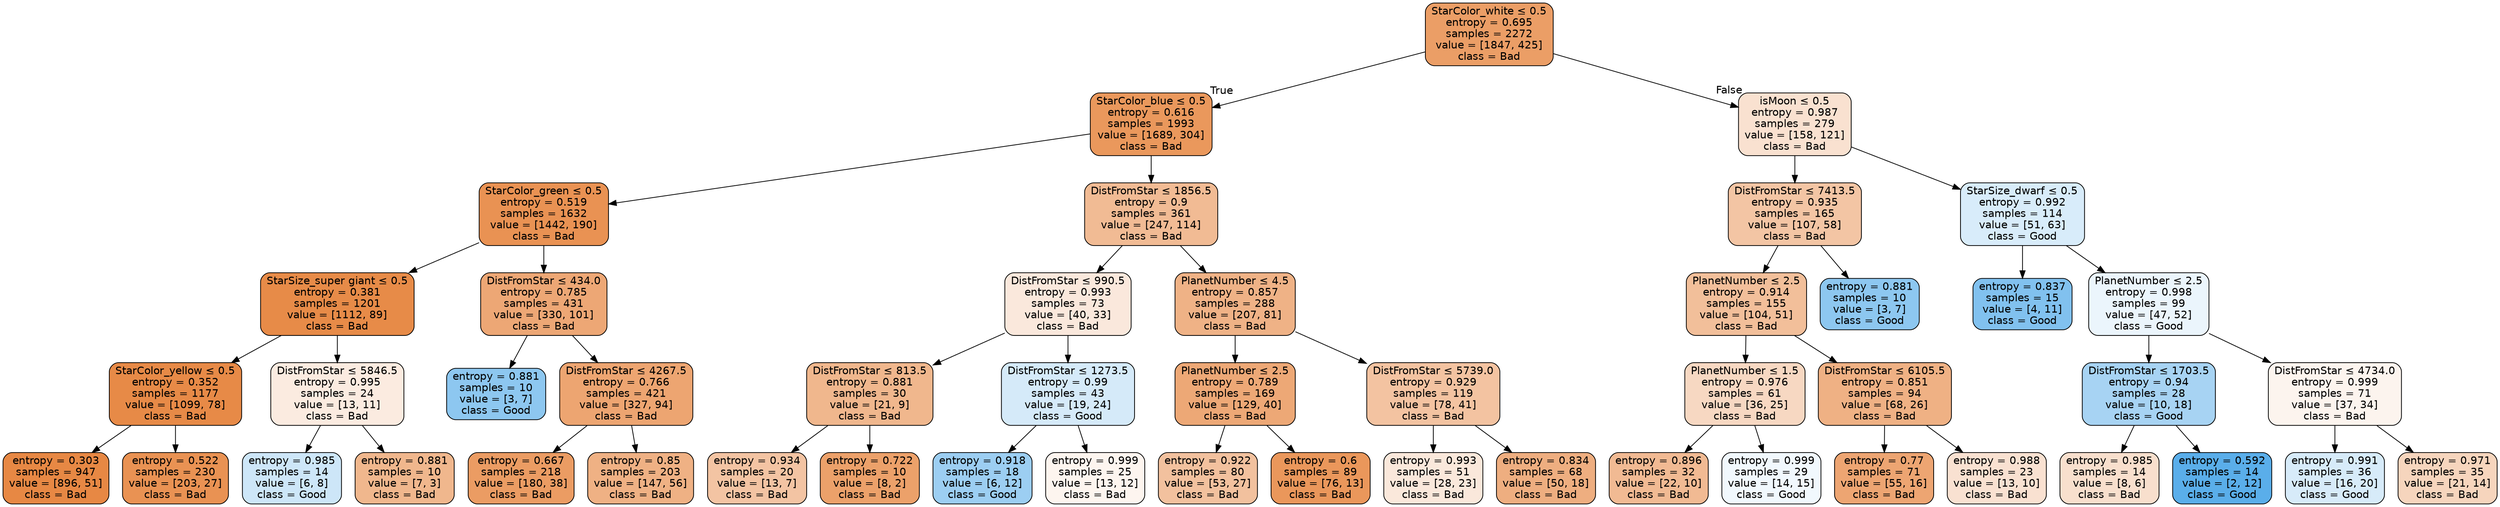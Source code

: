 digraph Tree {
node [shape=box, style="filled, rounded", color="black", fontname=helvetica] ;
edge [fontname=helvetica] ;
0 [label=<StarColor_white &le; 0.5<br/>entropy = 0.695<br/>samples = 2272<br/>value = [1847, 425]<br/>class = Bad>, fillcolor="#e58139c4"] ;
1 [label=<StarColor_blue &le; 0.5<br/>entropy = 0.616<br/>samples = 1993<br/>value = [1689, 304]<br/>class = Bad>, fillcolor="#e58139d1"] ;
0 -> 1 [labeldistance=2.5, labelangle=45, headlabel="True"] ;
2 [label=<StarColor_green &le; 0.5<br/>entropy = 0.519<br/>samples = 1632<br/>value = [1442, 190]<br/>class = Bad>, fillcolor="#e58139dd"] ;
1 -> 2 ;
3 [label=<StarSize_super giant &le; 0.5<br/>entropy = 0.381<br/>samples = 1201<br/>value = [1112, 89]<br/>class = Bad>, fillcolor="#e58139eb"] ;
2 -> 3 ;
4 [label=<StarColor_yellow &le; 0.5<br/>entropy = 0.352<br/>samples = 1177<br/>value = [1099, 78]<br/>class = Bad>, fillcolor="#e58139ed"] ;
3 -> 4 ;
5 [label=<entropy = 0.303<br/>samples = 947<br/>value = [896, 51]<br/>class = Bad>, fillcolor="#e58139f0"] ;
4 -> 5 ;
6 [label=<entropy = 0.522<br/>samples = 230<br/>value = [203, 27]<br/>class = Bad>, fillcolor="#e58139dd"] ;
4 -> 6 ;
7 [label=<DistFromStar &le; 5846.5<br/>entropy = 0.995<br/>samples = 24<br/>value = [13, 11]<br/>class = Bad>, fillcolor="#e5813927"] ;
3 -> 7 ;
8 [label=<entropy = 0.985<br/>samples = 14<br/>value = [6, 8]<br/>class = Good>, fillcolor="#399de540"] ;
7 -> 8 ;
9 [label=<entropy = 0.881<br/>samples = 10<br/>value = [7, 3]<br/>class = Bad>, fillcolor="#e5813992"] ;
7 -> 9 ;
10 [label=<DistFromStar &le; 434.0<br/>entropy = 0.785<br/>samples = 431<br/>value = [330, 101]<br/>class = Bad>, fillcolor="#e58139b1"] ;
2 -> 10 ;
11 [label=<entropy = 0.881<br/>samples = 10<br/>value = [3, 7]<br/>class = Good>, fillcolor="#399de592"] ;
10 -> 11 ;
12 [label=<DistFromStar &le; 4267.5<br/>entropy = 0.766<br/>samples = 421<br/>value = [327, 94]<br/>class = Bad>, fillcolor="#e58139b6"] ;
10 -> 12 ;
13 [label=<entropy = 0.667<br/>samples = 218<br/>value = [180, 38]<br/>class = Bad>, fillcolor="#e58139c9"] ;
12 -> 13 ;
14 [label=<entropy = 0.85<br/>samples = 203<br/>value = [147, 56]<br/>class = Bad>, fillcolor="#e581399e"] ;
12 -> 14 ;
15 [label=<DistFromStar &le; 1856.5<br/>entropy = 0.9<br/>samples = 361<br/>value = [247, 114]<br/>class = Bad>, fillcolor="#e5813989"] ;
1 -> 15 ;
16 [label=<DistFromStar &le; 990.5<br/>entropy = 0.993<br/>samples = 73<br/>value = [40, 33]<br/>class = Bad>, fillcolor="#e581392d"] ;
15 -> 16 ;
17 [label=<DistFromStar &le; 813.5<br/>entropy = 0.881<br/>samples = 30<br/>value = [21, 9]<br/>class = Bad>, fillcolor="#e5813992"] ;
16 -> 17 ;
18 [label=<entropy = 0.934<br/>samples = 20<br/>value = [13, 7]<br/>class = Bad>, fillcolor="#e5813976"] ;
17 -> 18 ;
19 [label=<entropy = 0.722<br/>samples = 10<br/>value = [8, 2]<br/>class = Bad>, fillcolor="#e58139bf"] ;
17 -> 19 ;
20 [label=<DistFromStar &le; 1273.5<br/>entropy = 0.99<br/>samples = 43<br/>value = [19, 24]<br/>class = Good>, fillcolor="#399de535"] ;
16 -> 20 ;
21 [label=<entropy = 0.918<br/>samples = 18<br/>value = [6, 12]<br/>class = Good>, fillcolor="#399de57f"] ;
20 -> 21 ;
22 [label=<entropy = 0.999<br/>samples = 25<br/>value = [13, 12]<br/>class = Bad>, fillcolor="#e5813914"] ;
20 -> 22 ;
23 [label=<PlanetNumber &le; 4.5<br/>entropy = 0.857<br/>samples = 288<br/>value = [207, 81]<br/>class = Bad>, fillcolor="#e581399b"] ;
15 -> 23 ;
24 [label=<PlanetNumber &le; 2.5<br/>entropy = 0.789<br/>samples = 169<br/>value = [129, 40]<br/>class = Bad>, fillcolor="#e58139b0"] ;
23 -> 24 ;
25 [label=<entropy = 0.922<br/>samples = 80<br/>value = [53, 27]<br/>class = Bad>, fillcolor="#e581397d"] ;
24 -> 25 ;
26 [label=<entropy = 0.6<br/>samples = 89<br/>value = [76, 13]<br/>class = Bad>, fillcolor="#e58139d3"] ;
24 -> 26 ;
27 [label=<DistFromStar &le; 5739.0<br/>entropy = 0.929<br/>samples = 119<br/>value = [78, 41]<br/>class = Bad>, fillcolor="#e5813979"] ;
23 -> 27 ;
28 [label=<entropy = 0.993<br/>samples = 51<br/>value = [28, 23]<br/>class = Bad>, fillcolor="#e581392e"] ;
27 -> 28 ;
29 [label=<entropy = 0.834<br/>samples = 68<br/>value = [50, 18]<br/>class = Bad>, fillcolor="#e58139a3"] ;
27 -> 29 ;
30 [label=<isMoon &le; 0.5<br/>entropy = 0.987<br/>samples = 279<br/>value = [158, 121]<br/>class = Bad>, fillcolor="#e581393c"] ;
0 -> 30 [labeldistance=2.5, labelangle=-45, headlabel="False"] ;
31 [label=<DistFromStar &le; 7413.5<br/>entropy = 0.935<br/>samples = 165<br/>value = [107, 58]<br/>class = Bad>, fillcolor="#e5813975"] ;
30 -> 31 ;
32 [label=<PlanetNumber &le; 2.5<br/>entropy = 0.914<br/>samples = 155<br/>value = [104, 51]<br/>class = Bad>, fillcolor="#e5813982"] ;
31 -> 32 ;
33 [label=<PlanetNumber &le; 1.5<br/>entropy = 0.976<br/>samples = 61<br/>value = [36, 25]<br/>class = Bad>, fillcolor="#e581394e"] ;
32 -> 33 ;
34 [label=<entropy = 0.896<br/>samples = 32<br/>value = [22, 10]<br/>class = Bad>, fillcolor="#e581398b"] ;
33 -> 34 ;
35 [label=<entropy = 0.999<br/>samples = 29<br/>value = [14, 15]<br/>class = Good>, fillcolor="#399de511"] ;
33 -> 35 ;
36 [label=<DistFromStar &le; 6105.5<br/>entropy = 0.851<br/>samples = 94<br/>value = [68, 26]<br/>class = Bad>, fillcolor="#e581399e"] ;
32 -> 36 ;
37 [label=<entropy = 0.77<br/>samples = 71<br/>value = [55, 16]<br/>class = Bad>, fillcolor="#e58139b5"] ;
36 -> 37 ;
38 [label=<entropy = 0.988<br/>samples = 23<br/>value = [13, 10]<br/>class = Bad>, fillcolor="#e581393b"] ;
36 -> 38 ;
39 [label=<entropy = 0.881<br/>samples = 10<br/>value = [3, 7]<br/>class = Good>, fillcolor="#399de592"] ;
31 -> 39 ;
40 [label=<StarSize_dwarf &le; 0.5<br/>entropy = 0.992<br/>samples = 114<br/>value = [51, 63]<br/>class = Good>, fillcolor="#399de531"] ;
30 -> 40 ;
41 [label=<entropy = 0.837<br/>samples = 15<br/>value = [4, 11]<br/>class = Good>, fillcolor="#399de5a2"] ;
40 -> 41 ;
42 [label=<PlanetNumber &le; 2.5<br/>entropy = 0.998<br/>samples = 99<br/>value = [47, 52]<br/>class = Good>, fillcolor="#399de519"] ;
40 -> 42 ;
43 [label=<DistFromStar &le; 1703.5<br/>entropy = 0.94<br/>samples = 28<br/>value = [10, 18]<br/>class = Good>, fillcolor="#399de571"] ;
42 -> 43 ;
44 [label=<entropy = 0.985<br/>samples = 14<br/>value = [8, 6]<br/>class = Bad>, fillcolor="#e5813940"] ;
43 -> 44 ;
45 [label=<entropy = 0.592<br/>samples = 14<br/>value = [2, 12]<br/>class = Good>, fillcolor="#399de5d4"] ;
43 -> 45 ;
46 [label=<DistFromStar &le; 4734.0<br/>entropy = 0.999<br/>samples = 71<br/>value = [37, 34]<br/>class = Bad>, fillcolor="#e5813915"] ;
42 -> 46 ;
47 [label=<entropy = 0.991<br/>samples = 36<br/>value = [16, 20]<br/>class = Good>, fillcolor="#399de533"] ;
46 -> 47 ;
48 [label=<entropy = 0.971<br/>samples = 35<br/>value = [21, 14]<br/>class = Bad>, fillcolor="#e5813955"] ;
46 -> 48 ;
}